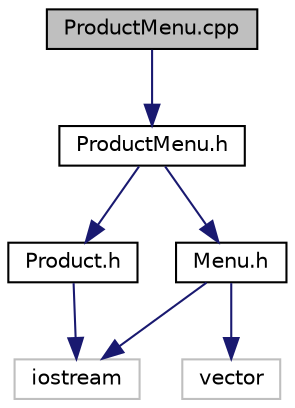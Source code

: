 digraph "ProductMenu.cpp"
{
  edge [fontname="Helvetica",fontsize="10",labelfontname="Helvetica",labelfontsize="10"];
  node [fontname="Helvetica",fontsize="10",shape=record];
  Node1 [label="ProductMenu.cpp",height=0.2,width=0.4,color="black", fillcolor="grey75", style="filled", fontcolor="black"];
  Node1 -> Node2 [color="midnightblue",fontsize="10",style="solid",fontname="Helvetica"];
  Node2 [label="ProductMenu.h",height=0.2,width=0.4,color="black", fillcolor="white", style="filled",URL="$ProductMenu_8h.html",tooltip="This file declares ProductMenu class. "];
  Node2 -> Node3 [color="midnightblue",fontsize="10",style="solid",fontname="Helvetica"];
  Node3 [label="Menu.h",height=0.2,width=0.4,color="black", fillcolor="white", style="filled",URL="$Menu_8h_source.html"];
  Node3 -> Node4 [color="midnightblue",fontsize="10",style="solid",fontname="Helvetica"];
  Node4 [label="iostream",height=0.2,width=0.4,color="grey75", fillcolor="white", style="filled"];
  Node3 -> Node5 [color="midnightblue",fontsize="10",style="solid",fontname="Helvetica"];
  Node5 [label="vector",height=0.2,width=0.4,color="grey75", fillcolor="white", style="filled"];
  Node2 -> Node6 [color="midnightblue",fontsize="10",style="solid",fontname="Helvetica"];
  Node6 [label="Product.h",height=0.2,width=0.4,color="black", fillcolor="white", style="filled",URL="$Product_8h_source.html"];
  Node6 -> Node4 [color="midnightblue",fontsize="10",style="solid",fontname="Helvetica"];
}
